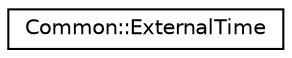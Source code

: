 digraph "Graphical Class Hierarchy"
{
 // LATEX_PDF_SIZE
  edge [fontname="Helvetica",fontsize="10",labelfontname="Helvetica",labelfontsize="10"];
  node [fontname="Helvetica",fontsize="10",shape=record];
  rankdir="LR";
  Node0 [label="Common::ExternalTime",height=0.2,width=0.4,color="black", fillcolor="white", style="filled",URL="$class_common_1_1_external_time.html",tooltip="A Singleton class to hold and provide single source of truth time value instead of relying on interna..."];
}
